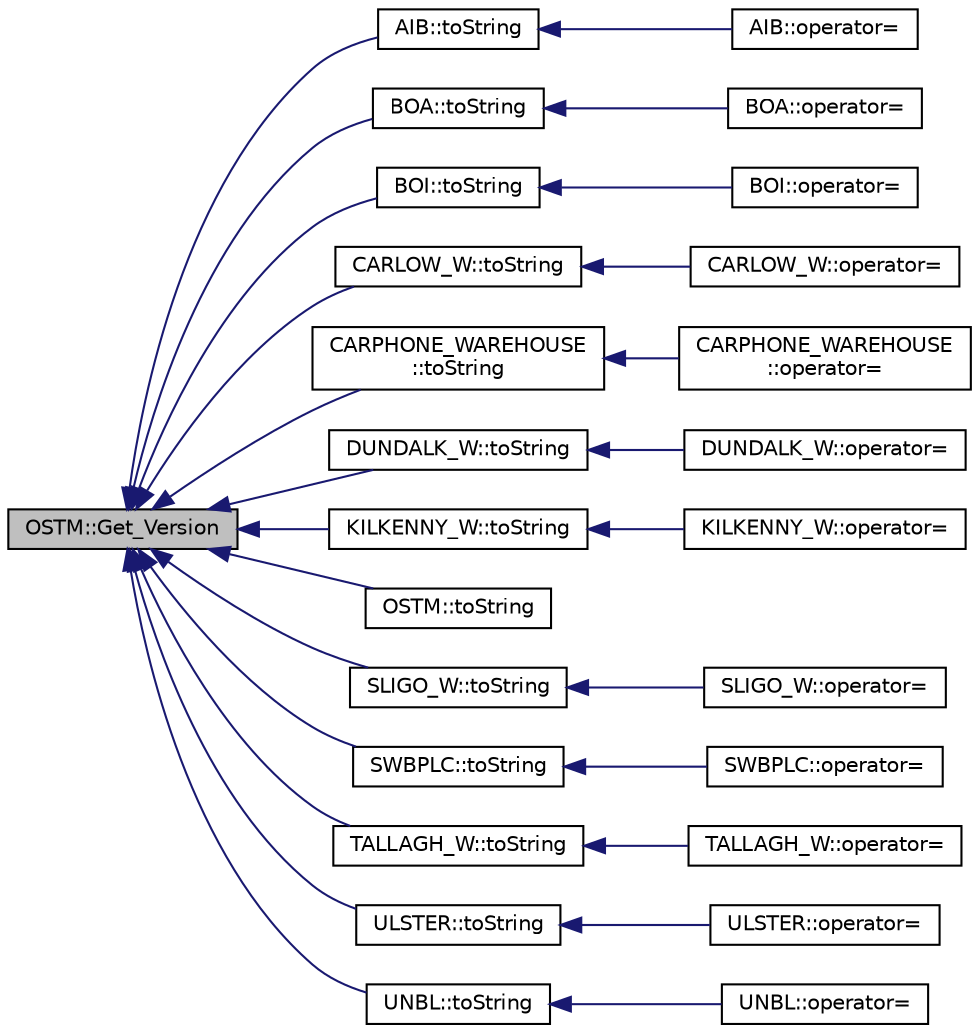 digraph "OSTM::Get_Version"
{
  edge [fontname="Helvetica",fontsize="10",labelfontname="Helvetica",labelfontsize="10"];
  node [fontname="Helvetica",fontsize="10",shape=record];
  rankdir="LR";
  Node1 [label="OSTM::Get_Version",height=0.2,width=0.4,color="black", fillcolor="grey75", style="filled", fontcolor="black"];
  Node1 -> Node2 [dir="back",color="midnightblue",fontsize="10",style="solid",fontname="Helvetica"];
  Node2 [label="AIB::toString",height=0.2,width=0.4,color="black", fillcolor="white", style="filled",URL="$class_a_i_b.html#aff0f0a0db75a17efec4bd500b888232d",tooltip="_cast, is use to cast bak the std::shared_ptr<OSTM> to the required type "];
  Node2 -> Node3 [dir="back",color="midnightblue",fontsize="10",style="solid",fontname="Helvetica"];
  Node3 [label="AIB::operator=",height=0.2,width=0.4,color="black", fillcolor="white", style="filled",URL="$class_a_i_b.html#a77b6f74ea3ef39cb1ccb916db7a48740"];
  Node1 -> Node4 [dir="back",color="midnightblue",fontsize="10",style="solid",fontname="Helvetica"];
  Node4 [label="BOA::toString",height=0.2,width=0.4,color="black", fillcolor="white", style="filled",URL="$class_b_o_a.html#a348df0299997f81bcad0ec034dab0b8d",tooltip="_cast, is use to cast bak the std::shared_ptr<OSTM> to the required type "];
  Node4 -> Node5 [dir="back",color="midnightblue",fontsize="10",style="solid",fontname="Helvetica"];
  Node5 [label="BOA::operator=",height=0.2,width=0.4,color="black", fillcolor="white", style="filled",URL="$class_b_o_a.html#af24b66f0e072b29abbbe5812cab48369"];
  Node1 -> Node6 [dir="back",color="midnightblue",fontsize="10",style="solid",fontname="Helvetica"];
  Node6 [label="BOI::toString",height=0.2,width=0.4,color="black", fillcolor="white", style="filled",URL="$class_b_o_i.html#ab02a4dd4ebcc5b2abfaca19f2dff2006",tooltip="_cast, is use to cast bak the std::shared_ptr<OSTM> to the required type "];
  Node6 -> Node7 [dir="back",color="midnightblue",fontsize="10",style="solid",fontname="Helvetica"];
  Node7 [label="BOI::operator=",height=0.2,width=0.4,color="black", fillcolor="white", style="filled",URL="$class_b_o_i.html#a4b4a3976cc13c4d3de0d7ff8882a7af3"];
  Node1 -> Node8 [dir="back",color="midnightblue",fontsize="10",style="solid",fontname="Helvetica"];
  Node8 [label="CARLOW_W::toString",height=0.2,width=0.4,color="black", fillcolor="white", style="filled",URL="$class_c_a_r_l_o_w___w.html#a79e683650f861b59752fb027a5f16e5a",tooltip="_cast, is use to cast bak the std::shared_ptr<OSTM> to the required type "];
  Node8 -> Node9 [dir="back",color="midnightblue",fontsize="10",style="solid",fontname="Helvetica"];
  Node9 [label="CARLOW_W::operator=",height=0.2,width=0.4,color="black", fillcolor="white", style="filled",URL="$class_c_a_r_l_o_w___w.html#a38c83795abf1751b3e122c74494f4586"];
  Node1 -> Node10 [dir="back",color="midnightblue",fontsize="10",style="solid",fontname="Helvetica"];
  Node10 [label="CARPHONE_WAREHOUSE\l::toString",height=0.2,width=0.4,color="black", fillcolor="white", style="filled",URL="$class_c_a_r_p_h_o_n_e___w_a_r_e_h_o_u_s_e.html#a4d96bb512ffcd1e0b13f632cb7fd242b",tooltip="_cast, is use to cast bak the std::shared_ptr<OSTM> to the required type "];
  Node10 -> Node11 [dir="back",color="midnightblue",fontsize="10",style="solid",fontname="Helvetica"];
  Node11 [label="CARPHONE_WAREHOUSE\l::operator=",height=0.2,width=0.4,color="black", fillcolor="white", style="filled",URL="$class_c_a_r_p_h_o_n_e___w_a_r_e_h_o_u_s_e.html#a8d5661ef7c79d7527967c61654ebb612"];
  Node1 -> Node12 [dir="back",color="midnightblue",fontsize="10",style="solid",fontname="Helvetica"];
  Node12 [label="DUNDALK_W::toString",height=0.2,width=0.4,color="black", fillcolor="white", style="filled",URL="$class_d_u_n_d_a_l_k___w.html#aef2a8301835c60c21f9f3199259fed87",tooltip="_cast, is use to cast bak the std::shared_ptr<OSTM> to the required type "];
  Node12 -> Node13 [dir="back",color="midnightblue",fontsize="10",style="solid",fontname="Helvetica"];
  Node13 [label="DUNDALK_W::operator=",height=0.2,width=0.4,color="black", fillcolor="white", style="filled",URL="$class_d_u_n_d_a_l_k___w.html#a63e33d9aa73d944f92928e90566874b9"];
  Node1 -> Node14 [dir="back",color="midnightblue",fontsize="10",style="solid",fontname="Helvetica"];
  Node14 [label="KILKENNY_W::toString",height=0.2,width=0.4,color="black", fillcolor="white", style="filled",URL="$class_k_i_l_k_e_n_n_y___w.html#aea627b4c0efd0f725363556afe1ad849",tooltip="_cast, is use to cast bak the std::shared_ptr<OSTM> to the required type "];
  Node14 -> Node15 [dir="back",color="midnightblue",fontsize="10",style="solid",fontname="Helvetica"];
  Node15 [label="KILKENNY_W::operator=",height=0.2,width=0.4,color="black", fillcolor="white", style="filled",URL="$class_k_i_l_k_e_n_n_y___w.html#acff3cfb6cc15b4c4bc0dbe5685406393"];
  Node1 -> Node16 [dir="back",color="midnightblue",fontsize="10",style="solid",fontname="Helvetica"];
  Node16 [label="OSTM::toString",height=0.2,width=0.4,color="black", fillcolor="white", style="filled",URL="$class_o_s_t_m.html#a513396a115f2987fd07c203309ae8a59",tooltip="OSTM required virtual method for display object. "];
  Node1 -> Node17 [dir="back",color="midnightblue",fontsize="10",style="solid",fontname="Helvetica"];
  Node17 [label="SLIGO_W::toString",height=0.2,width=0.4,color="black", fillcolor="white", style="filled",URL="$class_s_l_i_g_o___w.html#a8f49deaa85f48ff29dd8cdeb7c9dda56",tooltip="_cast, is use to cast bak the std::shared_ptr<OSTM> to the required type "];
  Node17 -> Node18 [dir="back",color="midnightblue",fontsize="10",style="solid",fontname="Helvetica"];
  Node18 [label="SLIGO_W::operator=",height=0.2,width=0.4,color="black", fillcolor="white", style="filled",URL="$class_s_l_i_g_o___w.html#a64051fdd5b3ebc47b0a74b42eb092c1b"];
  Node1 -> Node19 [dir="back",color="midnightblue",fontsize="10",style="solid",fontname="Helvetica"];
  Node19 [label="SWBPLC::toString",height=0.2,width=0.4,color="black", fillcolor="white", style="filled",URL="$class_s_w_b_p_l_c.html#a761c77b5a204b4ae05ffb01bd602c3c2",tooltip="_cast, is use to cast bak the std::shared_ptr<OSTM> to the required type "];
  Node19 -> Node20 [dir="back",color="midnightblue",fontsize="10",style="solid",fontname="Helvetica"];
  Node20 [label="SWBPLC::operator=",height=0.2,width=0.4,color="black", fillcolor="white", style="filled",URL="$class_s_w_b_p_l_c.html#a1e4b8f85d4e8e29429d691e258fea2e7"];
  Node1 -> Node21 [dir="back",color="midnightblue",fontsize="10",style="solid",fontname="Helvetica"];
  Node21 [label="TALLAGH_W::toString",height=0.2,width=0.4,color="black", fillcolor="white", style="filled",URL="$class_t_a_l_l_a_g_h___w.html#ac7a438b7511cf2931490e6b44eff4a49",tooltip="_cast, is use to cast bak the std::shared_ptr<OSTM> to the required type "];
  Node21 -> Node22 [dir="back",color="midnightblue",fontsize="10",style="solid",fontname="Helvetica"];
  Node22 [label="TALLAGH_W::operator=",height=0.2,width=0.4,color="black", fillcolor="white", style="filled",URL="$class_t_a_l_l_a_g_h___w.html#a0ac3db0bae78cc4e59f175e90374ed50"];
  Node1 -> Node23 [dir="back",color="midnightblue",fontsize="10",style="solid",fontname="Helvetica"];
  Node23 [label="ULSTER::toString",height=0.2,width=0.4,color="black", fillcolor="white", style="filled",URL="$class_u_l_s_t_e_r.html#a341bbcb3f7d6ef10f30d4734ceed10ee",tooltip="_cast, is use to cast bak the std::shared_ptr<OSTM> to the required type "];
  Node23 -> Node24 [dir="back",color="midnightblue",fontsize="10",style="solid",fontname="Helvetica"];
  Node24 [label="ULSTER::operator=",height=0.2,width=0.4,color="black", fillcolor="white", style="filled",URL="$class_u_l_s_t_e_r.html#aa096fc13a27cf4c4238af3aad8382a13"];
  Node1 -> Node25 [dir="back",color="midnightblue",fontsize="10",style="solid",fontname="Helvetica"];
  Node25 [label="UNBL::toString",height=0.2,width=0.4,color="black", fillcolor="white", style="filled",URL="$class_u_n_b_l.html#a76d8bba21d64d79d8de63763b8acc1fd",tooltip="_cast, is use to cast bak the std::shared_ptr<OSTM> to the required type "];
  Node25 -> Node26 [dir="back",color="midnightblue",fontsize="10",style="solid",fontname="Helvetica"];
  Node26 [label="UNBL::operator=",height=0.2,width=0.4,color="black", fillcolor="white", style="filled",URL="$class_u_n_b_l.html#a32ab1105494f18bdb33e651e9bbfcd02"];
}
